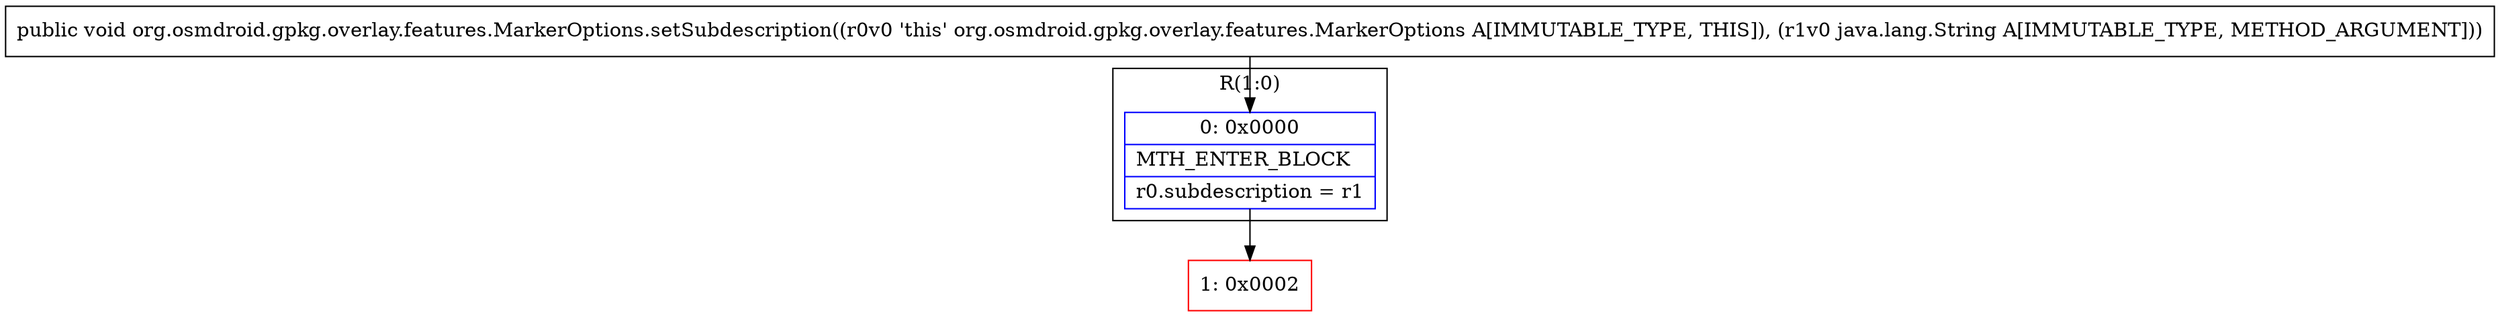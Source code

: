digraph "CFG fororg.osmdroid.gpkg.overlay.features.MarkerOptions.setSubdescription(Ljava\/lang\/String;)V" {
subgraph cluster_Region_1074198143 {
label = "R(1:0)";
node [shape=record,color=blue];
Node_0 [shape=record,label="{0\:\ 0x0000|MTH_ENTER_BLOCK\l|r0.subdescription = r1\l}"];
}
Node_1 [shape=record,color=red,label="{1\:\ 0x0002}"];
MethodNode[shape=record,label="{public void org.osmdroid.gpkg.overlay.features.MarkerOptions.setSubdescription((r0v0 'this' org.osmdroid.gpkg.overlay.features.MarkerOptions A[IMMUTABLE_TYPE, THIS]), (r1v0 java.lang.String A[IMMUTABLE_TYPE, METHOD_ARGUMENT])) }"];
MethodNode -> Node_0;
Node_0 -> Node_1;
}

